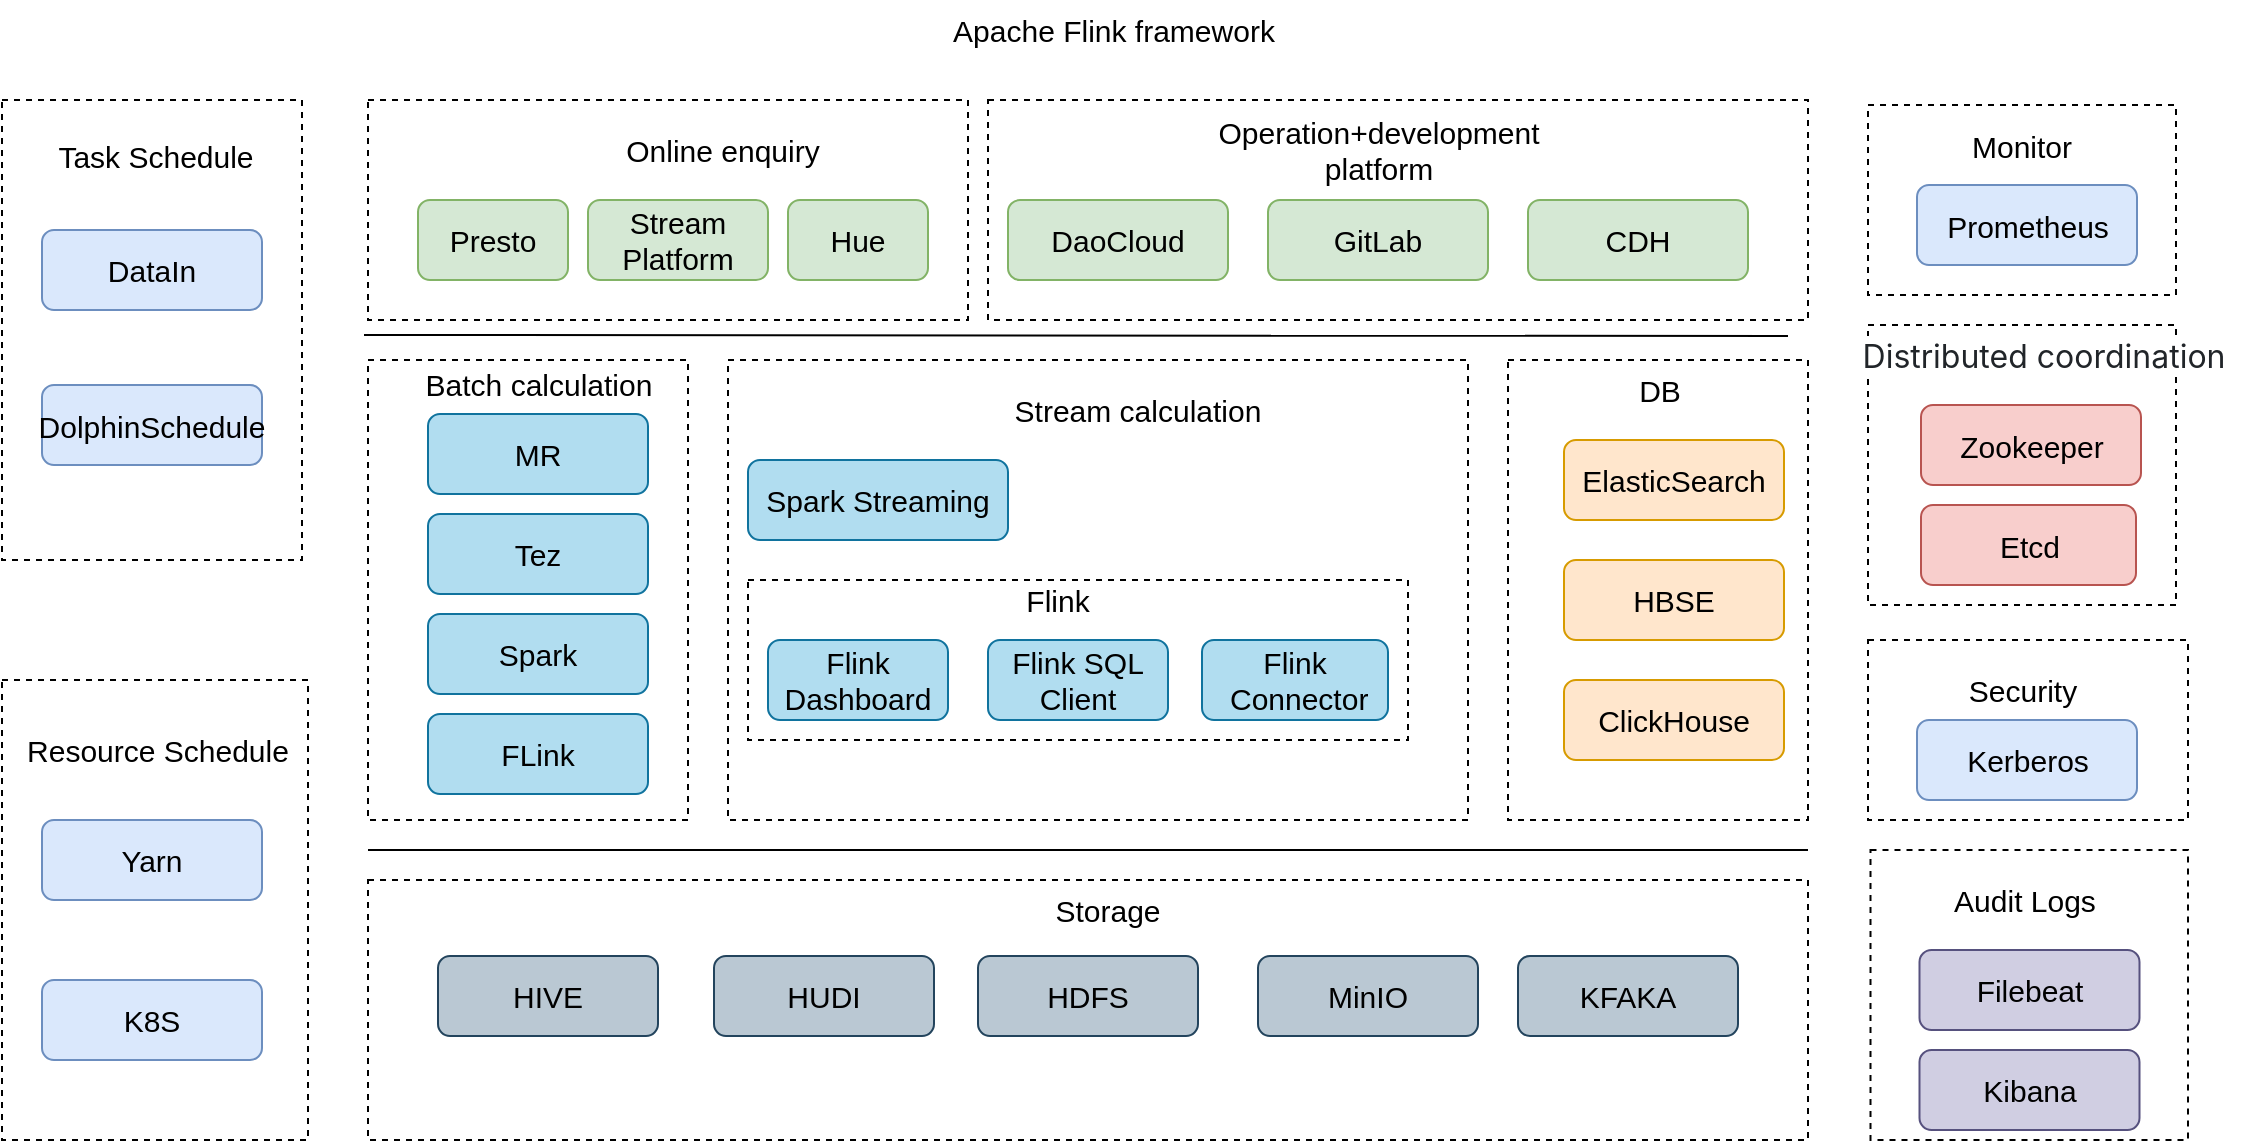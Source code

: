 <mxfile version="20.0.1" type="github">
  <diagram id="C5RBs43oDa-KdzZeNtuy" name="Page-1">
    <mxGraphModel dx="1018" dy="695" grid="1" gridSize="10" guides="1" tooltips="1" connect="1" arrows="1" fold="1" page="1" pageScale="1" pageWidth="827" pageHeight="1169" background="#ffffff" math="0" shadow="0">
      <root>
        <mxCell id="WIyWlLk6GJQsqaUBKTNV-0" />
        <mxCell id="WIyWlLk6GJQsqaUBKTNV-1" parent="WIyWlLk6GJQsqaUBKTNV-0" />
        <mxCell id="U5XGqWJioJr3O-M73j0z-75" value="" style="rounded=0;whiteSpace=wrap;html=1;fontSize=15;dashed=1;" vertex="1" parent="WIyWlLk6GJQsqaUBKTNV-1">
          <mxGeometry x="300" y="450" width="720" height="130" as="geometry" />
        </mxCell>
        <mxCell id="U5XGqWJioJr3O-M73j0z-64" value="" style="rounded=0;whiteSpace=wrap;html=1;fontSize=15;dashed=1;" vertex="1" parent="WIyWlLk6GJQsqaUBKTNV-1">
          <mxGeometry x="1050" y="172.5" width="154" height="140" as="geometry" />
        </mxCell>
        <mxCell id="U5XGqWJioJr3O-M73j0z-62" value="" style="rounded=0;whiteSpace=wrap;html=1;fontSize=15;dashed=1;" vertex="1" parent="WIyWlLk6GJQsqaUBKTNV-1">
          <mxGeometry x="1050" y="62.5" width="154" height="95" as="geometry" />
        </mxCell>
        <mxCell id="U5XGqWJioJr3O-M73j0z-60" value="" style="rounded=0;whiteSpace=wrap;html=1;fontSize=15;dashed=1;" vertex="1" parent="WIyWlLk6GJQsqaUBKTNV-1">
          <mxGeometry x="480" y="190" width="370" height="230" as="geometry" />
        </mxCell>
        <mxCell id="U5XGqWJioJr3O-M73j0z-59" value="" style="rounded=0;whiteSpace=wrap;html=1;fontSize=15;dashed=1;" vertex="1" parent="WIyWlLk6GJQsqaUBKTNV-1">
          <mxGeometry x="300" y="190" width="160" height="230" as="geometry" />
        </mxCell>
        <mxCell id="U5XGqWJioJr3O-M73j0z-58" value="" style="rounded=0;whiteSpace=wrap;html=1;fontSize=15;dashed=1;" vertex="1" parent="WIyWlLk6GJQsqaUBKTNV-1">
          <mxGeometry x="870" y="190" width="150" height="230" as="geometry" />
        </mxCell>
        <mxCell id="U5XGqWJioJr3O-M73j0z-57" value="" style="rounded=0;whiteSpace=wrap;html=1;fontSize=15;dashed=1;" vertex="1" parent="WIyWlLk6GJQsqaUBKTNV-1">
          <mxGeometry x="610" y="60" width="410" height="110" as="geometry" />
        </mxCell>
        <mxCell id="U5XGqWJioJr3O-M73j0z-55" value="" style="rounded=0;whiteSpace=wrap;html=1;fontSize=15;dashed=1;" vertex="1" parent="WIyWlLk6GJQsqaUBKTNV-1">
          <mxGeometry x="300" y="60" width="300" height="110" as="geometry" />
        </mxCell>
        <mxCell id="U5XGqWJioJr3O-M73j0z-53" value="" style="rounded=0;whiteSpace=wrap;html=1;fontSize=15;dashed=1;" vertex="1" parent="WIyWlLk6GJQsqaUBKTNV-1">
          <mxGeometry x="117" y="60" width="150" height="230" as="geometry" />
        </mxCell>
        <mxCell id="U5XGqWJioJr3O-M73j0z-52" value="" style="rounded=0;whiteSpace=wrap;html=1;fontSize=15;dashed=1;" vertex="1" parent="WIyWlLk6GJQsqaUBKTNV-1">
          <mxGeometry x="117" y="350" width="153" height="230" as="geometry" />
        </mxCell>
        <mxCell id="U5XGqWJioJr3O-M73j0z-0" value="HDFS" style="rounded=1;whiteSpace=wrap;html=1;fontSize=15;fillColor=#bac8d3;strokeColor=#23445d;" vertex="1" parent="WIyWlLk6GJQsqaUBKTNV-1">
          <mxGeometry x="605" y="488" width="110" height="40" as="geometry" />
        </mxCell>
        <mxCell id="U5XGqWJioJr3O-M73j0z-2" value="" style="endArrow=none;html=1;rounded=0;fontSize=15;" edge="1" parent="WIyWlLk6GJQsqaUBKTNV-1">
          <mxGeometry width="50" height="50" relative="1" as="geometry">
            <mxPoint x="300" y="435" as="sourcePoint" />
            <mxPoint x="1020" y="435" as="targetPoint" />
          </mxGeometry>
        </mxCell>
        <mxCell id="U5XGqWJioJr3O-M73j0z-3" value="Storage" style="text;html=1;strokeColor=none;fillColor=none;align=center;verticalAlign=middle;whiteSpace=wrap;rounded=0;fontSize=15;" vertex="1" parent="WIyWlLk6GJQsqaUBKTNV-1">
          <mxGeometry x="640" y="450" width="60" height="30" as="geometry" />
        </mxCell>
        <mxCell id="U5XGqWJioJr3O-M73j0z-4" value="Batch calculation" style="text;html=1;strokeColor=none;fillColor=none;align=center;verticalAlign=middle;whiteSpace=wrap;rounded=0;fontSize=15;" vertex="1" parent="WIyWlLk6GJQsqaUBKTNV-1">
          <mxGeometry x="322.5" y="187" width="125" height="30" as="geometry" />
        </mxCell>
        <mxCell id="U5XGqWJioJr3O-M73j0z-8" value="MinIO" style="rounded=1;whiteSpace=wrap;html=1;fontSize=15;fillColor=#bac8d3;strokeColor=#23445d;" vertex="1" parent="WIyWlLk6GJQsqaUBKTNV-1">
          <mxGeometry x="745" y="488" width="110" height="40" as="geometry" />
        </mxCell>
        <mxCell id="U5XGqWJioJr3O-M73j0z-9" value="MR" style="rounded=1;whiteSpace=wrap;html=1;fontSize=15;fillColor=#b1ddf0;strokeColor=#10739e;" vertex="1" parent="WIyWlLk6GJQsqaUBKTNV-1">
          <mxGeometry x="330" y="217" width="110" height="40" as="geometry" />
        </mxCell>
        <mxCell id="U5XGqWJioJr3O-M73j0z-10" value="KFAKA" style="rounded=1;whiteSpace=wrap;html=1;fontSize=15;fillColor=#bac8d3;strokeColor=#23445d;" vertex="1" parent="WIyWlLk6GJQsqaUBKTNV-1">
          <mxGeometry x="875" y="488" width="110" height="40" as="geometry" />
        </mxCell>
        <mxCell id="U5XGqWJioJr3O-M73j0z-11" value="HIVE" style="rounded=1;whiteSpace=wrap;html=1;fontSize=15;fillColor=#bac8d3;strokeColor=#23445d;" vertex="1" parent="WIyWlLk6GJQsqaUBKTNV-1">
          <mxGeometry x="335" y="488" width="110" height="40" as="geometry" />
        </mxCell>
        <mxCell id="U5XGqWJioJr3O-M73j0z-12" value="Tez" style="rounded=1;whiteSpace=wrap;html=1;fontSize=15;fillColor=#b1ddf0;strokeColor=#10739e;" vertex="1" parent="WIyWlLk6GJQsqaUBKTNV-1">
          <mxGeometry x="330" y="267" width="110" height="40" as="geometry" />
        </mxCell>
        <mxCell id="U5XGqWJioJr3O-M73j0z-13" value="Spark" style="rounded=1;whiteSpace=wrap;html=1;fontSize=15;fillColor=#b1ddf0;strokeColor=#10739e;" vertex="1" parent="WIyWlLk6GJQsqaUBKTNV-1">
          <mxGeometry x="330" y="317" width="110" height="40" as="geometry" />
        </mxCell>
        <mxCell id="U5XGqWJioJr3O-M73j0z-14" value="Stream calculation" style="text;html=1;strokeColor=none;fillColor=none;align=center;verticalAlign=middle;whiteSpace=wrap;rounded=0;fontSize=15;" vertex="1" parent="WIyWlLk6GJQsqaUBKTNV-1">
          <mxGeometry x="620" y="200" width="130" height="30" as="geometry" />
        </mxCell>
        <mxCell id="U5XGqWJioJr3O-M73j0z-17" value="Spark Streaming" style="rounded=1;whiteSpace=wrap;html=1;fontSize=15;fillColor=#b1ddf0;strokeColor=#10739e;" vertex="1" parent="WIyWlLk6GJQsqaUBKTNV-1">
          <mxGeometry x="490" y="240" width="130" height="40" as="geometry" />
        </mxCell>
        <mxCell id="U5XGqWJioJr3O-M73j0z-18" value="" style="endArrow=none;html=1;rounded=0;fontSize=15;" edge="1" parent="WIyWlLk6GJQsqaUBKTNV-1">
          <mxGeometry width="50" height="50" relative="1" as="geometry">
            <mxPoint x="298" y="177.5" as="sourcePoint" />
            <mxPoint x="1010" y="178" as="targetPoint" />
          </mxGeometry>
        </mxCell>
        <mxCell id="U5XGqWJioJr3O-M73j0z-19" value="Presto" style="rounded=1;whiteSpace=wrap;html=1;fontSize=15;fillColor=#d5e8d4;strokeColor=#82b366;" vertex="1" parent="WIyWlLk6GJQsqaUBKTNV-1">
          <mxGeometry x="325" y="110" width="75" height="40" as="geometry" />
        </mxCell>
        <mxCell id="U5XGqWJioJr3O-M73j0z-20" value="HUDI" style="rounded=1;whiteSpace=wrap;html=1;fontSize=15;fillColor=#bac8d3;strokeColor=#23445d;" vertex="1" parent="WIyWlLk6GJQsqaUBKTNV-1">
          <mxGeometry x="473" y="488" width="110" height="40" as="geometry" />
        </mxCell>
        <mxCell id="U5XGqWJioJr3O-M73j0z-21" value="Resource Schedule" style="text;html=1;strokeColor=none;fillColor=none;align=center;verticalAlign=middle;whiteSpace=wrap;rounded=0;fontSize=15;" vertex="1" parent="WIyWlLk6GJQsqaUBKTNV-1">
          <mxGeometry x="121.5" y="370" width="145.5" height="30" as="geometry" />
        </mxCell>
        <mxCell id="U5XGqWJioJr3O-M73j0z-22" value="Yarn" style="rounded=1;whiteSpace=wrap;html=1;fontSize=15;fillColor=#dae8fc;strokeColor=#6c8ebf;" vertex="1" parent="WIyWlLk6GJQsqaUBKTNV-1">
          <mxGeometry x="137" y="420" width="110" height="40" as="geometry" />
        </mxCell>
        <mxCell id="U5XGqWJioJr3O-M73j0z-23" value="K8S" style="rounded=1;whiteSpace=wrap;html=1;fontSize=15;fillColor=#dae8fc;strokeColor=#6c8ebf;" vertex="1" parent="WIyWlLk6GJQsqaUBKTNV-1">
          <mxGeometry x="137" y="500" width="110" height="40" as="geometry" />
        </mxCell>
        <mxCell id="U5XGqWJioJr3O-M73j0z-24" value="Online enquiry" style="text;html=1;strokeColor=none;fillColor=none;align=center;verticalAlign=middle;whiteSpace=wrap;rounded=0;fontSize=15;" vertex="1" parent="WIyWlLk6GJQsqaUBKTNV-1">
          <mxGeometry x="415" y="70" width="125" height="30" as="geometry" />
        </mxCell>
        <mxCell id="U5XGqWJioJr3O-M73j0z-25" value="Stream Platform" style="rounded=1;whiteSpace=wrap;html=1;fontSize=15;fillColor=#d5e8d4;strokeColor=#82b366;" vertex="1" parent="WIyWlLk6GJQsqaUBKTNV-1">
          <mxGeometry x="410" y="110" width="90" height="40" as="geometry" />
        </mxCell>
        <mxCell id="U5XGqWJioJr3O-M73j0z-27" value="Task&amp;nbsp;Schedule" style="text;html=1;strokeColor=none;fillColor=none;align=center;verticalAlign=middle;whiteSpace=wrap;rounded=0;fontSize=15;" vertex="1" parent="WIyWlLk6GJQsqaUBKTNV-1">
          <mxGeometry x="145.25" y="72.5" width="98" height="30" as="geometry" />
        </mxCell>
        <mxCell id="U5XGqWJioJr3O-M73j0z-29" value="DataIn" style="rounded=1;whiteSpace=wrap;html=1;fontSize=15;fillColor=#dae8fc;strokeColor=#6c8ebf;" vertex="1" parent="WIyWlLk6GJQsqaUBKTNV-1">
          <mxGeometry x="137" y="125" width="110" height="40" as="geometry" />
        </mxCell>
        <mxCell id="U5XGqWJioJr3O-M73j0z-30" value="DolphinSchedule" style="rounded=1;whiteSpace=wrap;html=1;fontSize=15;fillColor=#dae8fc;strokeColor=#6c8ebf;" vertex="1" parent="WIyWlLk6GJQsqaUBKTNV-1">
          <mxGeometry x="137" y="202.5" width="110" height="40" as="geometry" />
        </mxCell>
        <mxCell id="U5XGqWJioJr3O-M73j0z-31" value="Monitor" style="text;html=1;strokeColor=none;fillColor=none;align=center;verticalAlign=middle;whiteSpace=wrap;rounded=0;fontSize=15;" vertex="1" parent="WIyWlLk6GJQsqaUBKTNV-1">
          <mxGeometry x="1087" y="67.5" width="80" height="30" as="geometry" />
        </mxCell>
        <mxCell id="U5XGqWJioJr3O-M73j0z-32" value="Prometheus" style="rounded=1;whiteSpace=wrap;html=1;fontSize=15;fillColor=#dae8fc;strokeColor=#6c8ebf;" vertex="1" parent="WIyWlLk6GJQsqaUBKTNV-1">
          <mxGeometry x="1074.5" y="102.5" width="110" height="40" as="geometry" />
        </mxCell>
        <mxCell id="U5XGqWJioJr3O-M73j0z-33" value="Operation+development&lt;br&gt;platform" style="text;html=1;strokeColor=none;fillColor=none;align=center;verticalAlign=middle;whiteSpace=wrap;rounded=0;fontSize=15;" vertex="1" parent="WIyWlLk6GJQsqaUBKTNV-1">
          <mxGeometry x="772.5" y="70" width="65" height="30" as="geometry" />
        </mxCell>
        <mxCell id="U5XGqWJioJr3O-M73j0z-34" value="DaoCloud" style="rounded=1;whiteSpace=wrap;html=1;fontSize=15;fillColor=#d5e8d4;strokeColor=#82b366;" vertex="1" parent="WIyWlLk6GJQsqaUBKTNV-1">
          <mxGeometry x="620" y="110" width="110" height="40" as="geometry" />
        </mxCell>
        <mxCell id="U5XGqWJioJr3O-M73j0z-35" value="GitLab" style="rounded=1;whiteSpace=wrap;html=1;fontSize=15;fillColor=#d5e8d4;strokeColor=#82b366;" vertex="1" parent="WIyWlLk6GJQsqaUBKTNV-1">
          <mxGeometry x="750" y="110" width="110" height="40" as="geometry" />
        </mxCell>
        <mxCell id="U5XGqWJioJr3O-M73j0z-38" value="CDH" style="rounded=1;whiteSpace=wrap;html=1;fontSize=15;fillColor=#d5e8d4;strokeColor=#82b366;" vertex="1" parent="WIyWlLk6GJQsqaUBKTNV-1">
          <mxGeometry x="880" y="110" width="110" height="40" as="geometry" />
        </mxCell>
        <mxCell id="U5XGqWJioJr3O-M73j0z-39" value="ElasticSearch" style="rounded=1;whiteSpace=wrap;html=1;fontSize=15;fillColor=#ffe6cc;strokeColor=#d79b00;" vertex="1" parent="WIyWlLk6GJQsqaUBKTNV-1">
          <mxGeometry x="898" y="230" width="110" height="40" as="geometry" />
        </mxCell>
        <mxCell id="U5XGqWJioJr3O-M73j0z-40" value="HBSE" style="rounded=1;whiteSpace=wrap;html=1;fontSize=15;fillColor=#ffe6cc;strokeColor=#d79b00;" vertex="1" parent="WIyWlLk6GJQsqaUBKTNV-1">
          <mxGeometry x="898" y="290" width="110" height="40" as="geometry" />
        </mxCell>
        <mxCell id="U5XGqWJioJr3O-M73j0z-41" value="ClickHouse" style="rounded=1;whiteSpace=wrap;html=1;fontSize=15;fillColor=#ffe6cc;strokeColor=#d79b00;" vertex="1" parent="WIyWlLk6GJQsqaUBKTNV-1">
          <mxGeometry x="898" y="350" width="110" height="40" as="geometry" />
        </mxCell>
        <mxCell id="U5XGqWJioJr3O-M73j0z-44" value="DB" style="text;html=1;strokeColor=none;fillColor=none;align=center;verticalAlign=middle;whiteSpace=wrap;rounded=0;fontSize=15;" vertex="1" parent="WIyWlLk6GJQsqaUBKTNV-1">
          <mxGeometry x="915.5" y="190" width="60" height="30" as="geometry" />
        </mxCell>
        <mxCell id="U5XGqWJioJr3O-M73j0z-45" value="" style="rounded=0;whiteSpace=wrap;html=1;fontSize=15;dashed=1;" vertex="1" parent="WIyWlLk6GJQsqaUBKTNV-1">
          <mxGeometry x="490" y="300" width="330" height="80" as="geometry" />
        </mxCell>
        <mxCell id="U5XGqWJioJr3O-M73j0z-46" value="Flink Dashboard" style="rounded=1;whiteSpace=wrap;html=1;fontSize=15;fillColor=#b1ddf0;strokeColor=#10739e;" vertex="1" parent="WIyWlLk6GJQsqaUBKTNV-1">
          <mxGeometry x="500" y="330" width="90" height="40" as="geometry" />
        </mxCell>
        <mxCell id="U5XGqWJioJr3O-M73j0z-47" value="Flink SQL Client" style="rounded=1;whiteSpace=wrap;html=1;fontSize=15;fillColor=#b1ddf0;strokeColor=#10739e;" vertex="1" parent="WIyWlLk6GJQsqaUBKTNV-1">
          <mxGeometry x="610" y="330" width="90" height="40" as="geometry" />
        </mxCell>
        <mxCell id="U5XGqWJioJr3O-M73j0z-48" value="Flink &amp;nbsp;Connector" style="rounded=1;whiteSpace=wrap;html=1;fontSize=15;fillColor=#b1ddf0;strokeColor=#10739e;" vertex="1" parent="WIyWlLk6GJQsqaUBKTNV-1">
          <mxGeometry x="717" y="330" width="93" height="40" as="geometry" />
        </mxCell>
        <mxCell id="U5XGqWJioJr3O-M73j0z-49" value="Zookeeper" style="rounded=1;whiteSpace=wrap;html=1;fontSize=15;fillColor=#f8cecc;strokeColor=#b85450;" vertex="1" parent="WIyWlLk6GJQsqaUBKTNV-1">
          <mxGeometry x="1076.5" y="212.5" width="110" height="40" as="geometry" />
        </mxCell>
        <mxCell id="U5XGqWJioJr3O-M73j0z-50" value="&lt;span style=&quot;font-size: 16px; caret-color: rgb(33, 37, 41); color: rgb(33, 37, 41); font-family: -apple-system, BlinkMacSystemFont, &amp;quot;Segoe UI&amp;quot;, Roboto, &amp;quot;Helvetica Neue&amp;quot;, Arial, sans-serif, &amp;quot;Apple Color Emoji&amp;quot;, &amp;quot;Segoe UI Emoji&amp;quot;, &amp;quot;Segoe UI Symbol&amp;quot;, &amp;quot;Noto Color Emoji&amp;quot;; text-align: left; background-color: rgb(255, 255, 255);&quot;&gt;Distributed coordination&lt;/span&gt;" style="text;html=1;strokeColor=none;fillColor=none;align=center;verticalAlign=middle;whiteSpace=wrap;rounded=0;fontSize=15;" vertex="1" parent="WIyWlLk6GJQsqaUBKTNV-1">
          <mxGeometry x="1035" y="172.5" width="205.5" height="30" as="geometry" />
        </mxCell>
        <mxCell id="U5XGqWJioJr3O-M73j0z-65" value="Etcd" style="rounded=1;whiteSpace=wrap;html=1;fontSize=15;fillColor=#f8cecc;strokeColor=#b85450;" vertex="1" parent="WIyWlLk6GJQsqaUBKTNV-1">
          <mxGeometry x="1076.5" y="262.5" width="107.5" height="40" as="geometry" />
        </mxCell>
        <mxCell id="U5XGqWJioJr3O-M73j0z-66" value="" style="rounded=0;whiteSpace=wrap;html=1;fontSize=15;dashed=1;" vertex="1" parent="WIyWlLk6GJQsqaUBKTNV-1">
          <mxGeometry x="1050" y="330" width="160" height="90" as="geometry" />
        </mxCell>
        <mxCell id="U5XGqWJioJr3O-M73j0z-67" value="Kerberos" style="rounded=1;whiteSpace=wrap;html=1;fontSize=15;fillColor=#dae8fc;strokeColor=#6c8ebf;" vertex="1" parent="WIyWlLk6GJQsqaUBKTNV-1">
          <mxGeometry x="1074.5" y="370" width="110" height="40" as="geometry" />
        </mxCell>
        <mxCell id="U5XGqWJioJr3O-M73j0z-68" value="Security" style="text;html=1;strokeColor=none;fillColor=none;align=center;verticalAlign=middle;whiteSpace=wrap;rounded=0;fontSize=15;" vertex="1" parent="WIyWlLk6GJQsqaUBKTNV-1">
          <mxGeometry x="1069.5" y="340" width="115" height="30" as="geometry" />
        </mxCell>
        <mxCell id="U5XGqWJioJr3O-M73j0z-69" value="Hue" style="rounded=1;whiteSpace=wrap;html=1;fontSize=15;fillColor=#d5e8d4;strokeColor=#82b366;" vertex="1" parent="WIyWlLk6GJQsqaUBKTNV-1">
          <mxGeometry x="510" y="110" width="70" height="40" as="geometry" />
        </mxCell>
        <mxCell id="U5XGqWJioJr3O-M73j0z-70" value="" style="rounded=0;whiteSpace=wrap;html=1;fontSize=15;dashed=1;" vertex="1" parent="WIyWlLk6GJQsqaUBKTNV-1">
          <mxGeometry x="1051.25" y="435" width="158.75" height="145" as="geometry" />
        </mxCell>
        <mxCell id="U5XGqWJioJr3O-M73j0z-71" value="Filebeat" style="rounded=1;whiteSpace=wrap;html=1;fontSize=15;fillColor=#d0cee2;strokeColor=#56517e;" vertex="1" parent="WIyWlLk6GJQsqaUBKTNV-1">
          <mxGeometry x="1075.75" y="485" width="110" height="40" as="geometry" />
        </mxCell>
        <mxCell id="U5XGqWJioJr3O-M73j0z-72" value="Audit Logs" style="text;html=1;strokeColor=none;fillColor=none;align=center;verticalAlign=middle;whiteSpace=wrap;rounded=0;fontSize=15;" vertex="1" parent="WIyWlLk6GJQsqaUBKTNV-1">
          <mxGeometry x="1070.75" y="445" width="115" height="30" as="geometry" />
        </mxCell>
        <mxCell id="U5XGqWJioJr3O-M73j0z-73" value="Kibana" style="rounded=1;whiteSpace=wrap;html=1;fontSize=15;fillColor=#d0cee2;strokeColor=#56517e;" vertex="1" parent="WIyWlLk6GJQsqaUBKTNV-1">
          <mxGeometry x="1075.75" y="535" width="110" height="40" as="geometry" />
        </mxCell>
        <mxCell id="U5XGqWJioJr3O-M73j0z-74" value="Flink" style="text;html=1;strokeColor=none;fillColor=none;align=center;verticalAlign=middle;whiteSpace=wrap;rounded=0;fontSize=15;" vertex="1" parent="WIyWlLk6GJQsqaUBKTNV-1">
          <mxGeometry x="610" y="295" width="70" height="30" as="geometry" />
        </mxCell>
        <mxCell id="U5XGqWJioJr3O-M73j0z-76" value="FLink" style="rounded=1;whiteSpace=wrap;html=1;fontSize=15;fillColor=#b1ddf0;strokeColor=#10739e;" vertex="1" parent="WIyWlLk6GJQsqaUBKTNV-1">
          <mxGeometry x="330" y="367" width="110" height="40" as="geometry" />
        </mxCell>
        <mxCell id="U5XGqWJioJr3O-M73j0z-77" value="Apache Flink framework" style="text;html=1;strokeColor=none;fillColor=none;align=center;verticalAlign=middle;whiteSpace=wrap;rounded=0;dashed=1;fontSize=15;" vertex="1" parent="WIyWlLk6GJQsqaUBKTNV-1">
          <mxGeometry x="572.5" y="10" width="200" height="30" as="geometry" />
        </mxCell>
      </root>
    </mxGraphModel>
  </diagram>
</mxfile>
